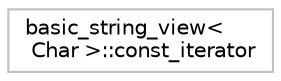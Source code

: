 digraph "Graphical Class Hierarchy"
{
 // LATEX_PDF_SIZE
  edge [fontname="Helvetica",fontsize="10",labelfontname="Helvetica",labelfontsize="10"];
  node [fontname="Helvetica",fontsize="10",shape=record];
  rankdir="LR";
  Node0 [label="basic_string_view\<\l Char \>::const_iterator",height=0.2,width=0.4,color="grey75", fillcolor="white", style="filled",tooltip="STL iterator class."];
}
